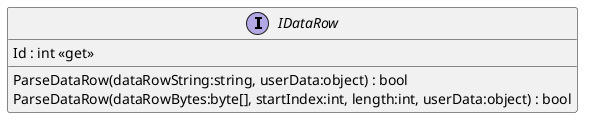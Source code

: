 @startuml
interface IDataRow {
    Id : int <<get>>
    ParseDataRow(dataRowString:string, userData:object) : bool
    ParseDataRow(dataRowBytes:byte[], startIndex:int, length:int, userData:object) : bool
}
@enduml

